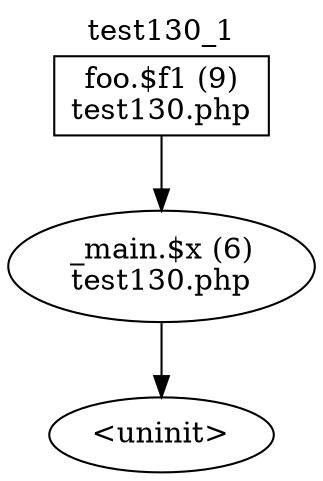 digraph cfg {
  label="test130_1";
  labelloc=t;
  n1 [shape=box, label="foo.$f1 (9)\ntest130.php"];
  n2 [shape=ellipse, label="_main.$x (6)\ntest130.php"];
  n3 [shape=ellipse, label="<uninit>"];
  n1 -> n2;
  n2 -> n3;
}
